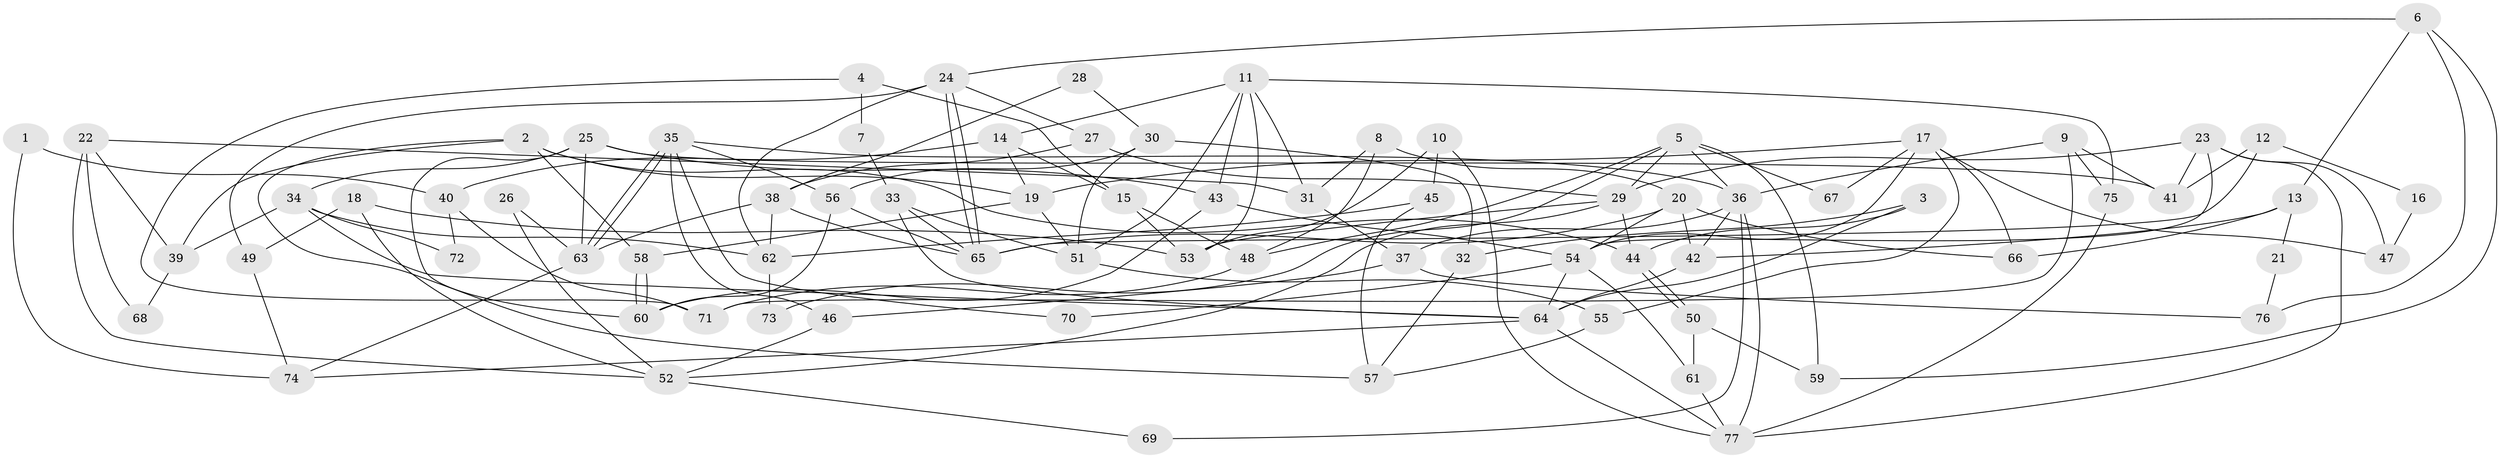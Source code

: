 // Generated by graph-tools (version 1.1) at 2025/14/03/09/25 04:14:49]
// undirected, 77 vertices, 154 edges
graph export_dot {
graph [start="1"]
  node [color=gray90,style=filled];
  1;
  2;
  3;
  4;
  5;
  6;
  7;
  8;
  9;
  10;
  11;
  12;
  13;
  14;
  15;
  16;
  17;
  18;
  19;
  20;
  21;
  22;
  23;
  24;
  25;
  26;
  27;
  28;
  29;
  30;
  31;
  32;
  33;
  34;
  35;
  36;
  37;
  38;
  39;
  40;
  41;
  42;
  43;
  44;
  45;
  46;
  47;
  48;
  49;
  50;
  51;
  52;
  53;
  54;
  55;
  56;
  57;
  58;
  59;
  60;
  61;
  62;
  63;
  64;
  65;
  66;
  67;
  68;
  69;
  70;
  71;
  72;
  73;
  74;
  75;
  76;
  77;
  1 -- 74;
  1 -- 40;
  2 -- 58;
  2 -- 44;
  2 -- 19;
  2 -- 39;
  2 -- 57;
  3 -- 44;
  3 -- 64;
  3 -- 32;
  4 -- 15;
  4 -- 71;
  4 -- 7;
  5 -- 36;
  5 -- 29;
  5 -- 48;
  5 -- 59;
  5 -- 67;
  5 -- 73;
  6 -- 24;
  6 -- 13;
  6 -- 59;
  6 -- 76;
  7 -- 33;
  8 -- 20;
  8 -- 31;
  8 -- 48;
  9 -- 41;
  9 -- 36;
  9 -- 71;
  9 -- 75;
  10 -- 77;
  10 -- 45;
  10 -- 53;
  11 -- 14;
  11 -- 43;
  11 -- 31;
  11 -- 51;
  11 -- 53;
  11 -- 75;
  12 -- 41;
  12 -- 65;
  12 -- 16;
  13 -- 42;
  13 -- 66;
  13 -- 21;
  14 -- 15;
  14 -- 19;
  14 -- 40;
  15 -- 53;
  15 -- 48;
  16 -- 47;
  17 -- 19;
  17 -- 54;
  17 -- 47;
  17 -- 55;
  17 -- 66;
  17 -- 67;
  18 -- 53;
  18 -- 52;
  18 -- 49;
  19 -- 51;
  19 -- 58;
  20 -- 65;
  20 -- 54;
  20 -- 42;
  20 -- 66;
  21 -- 76;
  22 -- 52;
  22 -- 39;
  22 -- 31;
  22 -- 68;
  23 -- 29;
  23 -- 77;
  23 -- 41;
  23 -- 47;
  23 -- 54;
  24 -- 49;
  24 -- 65;
  24 -- 65;
  24 -- 27;
  24 -- 62;
  25 -- 43;
  25 -- 63;
  25 -- 34;
  25 -- 41;
  25 -- 60;
  26 -- 52;
  26 -- 63;
  27 -- 38;
  27 -- 29;
  28 -- 30;
  28 -- 38;
  29 -- 53;
  29 -- 44;
  29 -- 52;
  30 -- 32;
  30 -- 56;
  30 -- 51;
  31 -- 37;
  32 -- 57;
  33 -- 51;
  33 -- 64;
  33 -- 65;
  34 -- 64;
  34 -- 39;
  34 -- 62;
  34 -- 72;
  35 -- 56;
  35 -- 63;
  35 -- 63;
  35 -- 36;
  35 -- 46;
  35 -- 70;
  36 -- 42;
  36 -- 37;
  36 -- 69;
  36 -- 77;
  37 -- 46;
  37 -- 76;
  38 -- 62;
  38 -- 65;
  38 -- 63;
  39 -- 68;
  40 -- 71;
  40 -- 72;
  42 -- 64;
  43 -- 60;
  43 -- 54;
  44 -- 50;
  44 -- 50;
  45 -- 57;
  45 -- 62;
  46 -- 52;
  48 -- 71;
  49 -- 74;
  50 -- 59;
  50 -- 61;
  51 -- 55;
  52 -- 69;
  54 -- 61;
  54 -- 64;
  54 -- 70;
  55 -- 57;
  56 -- 60;
  56 -- 65;
  58 -- 60;
  58 -- 60;
  61 -- 77;
  62 -- 73;
  63 -- 74;
  64 -- 77;
  64 -- 74;
  75 -- 77;
}
